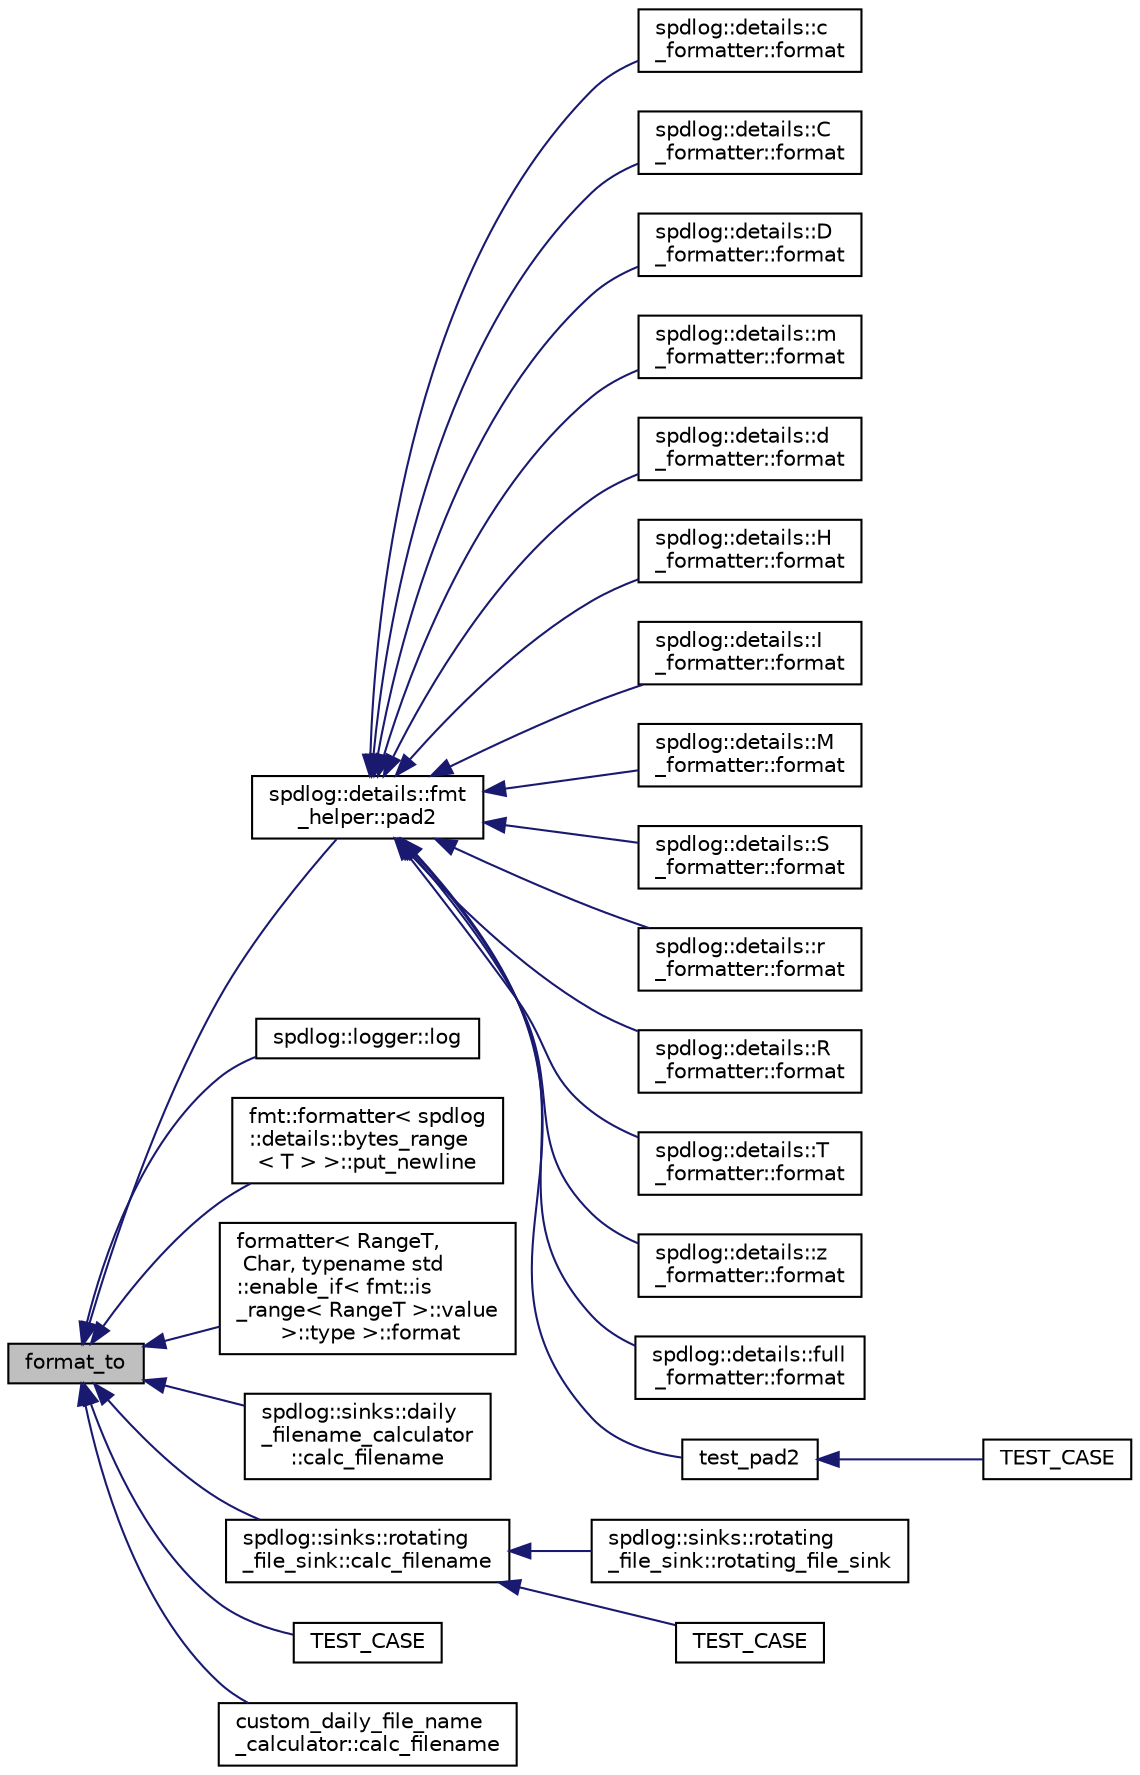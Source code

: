 digraph "format_to"
{
  edge [fontname="Helvetica",fontsize="10",labelfontname="Helvetica",labelfontsize="10"];
  node [fontname="Helvetica",fontsize="10",shape=record];
  rankdir="LR";
  Node1 [label="format_to",height=0.2,width=0.4,color="black", fillcolor="grey75", style="filled" fontcolor="black"];
  Node1 -> Node2 [dir="back",color="midnightblue",fontsize="10",style="solid",fontname="Helvetica"];
  Node2 [label="spdlog::details::fmt\l_helper::pad2",height=0.2,width=0.4,color="black", fillcolor="white", style="filled",URL="$namespacespdlog_1_1details_1_1fmt__helper.html#ae8d7b70c5b54338c0903cf494b06404a"];
  Node2 -> Node3 [dir="back",color="midnightblue",fontsize="10",style="solid",fontname="Helvetica"];
  Node3 [label="spdlog::details::c\l_formatter::format",height=0.2,width=0.4,color="black", fillcolor="white", style="filled",URL="$classspdlog_1_1details_1_1c__formatter.html#a1b09d9e9e1d84b29fc2fb8d37fa07d57"];
  Node2 -> Node4 [dir="back",color="midnightblue",fontsize="10",style="solid",fontname="Helvetica"];
  Node4 [label="spdlog::details::C\l_formatter::format",height=0.2,width=0.4,color="black", fillcolor="white", style="filled",URL="$classspdlog_1_1details_1_1_c__formatter.html#a241d6298edc054937cf40c0d7ed90ae2"];
  Node2 -> Node5 [dir="back",color="midnightblue",fontsize="10",style="solid",fontname="Helvetica"];
  Node5 [label="spdlog::details::D\l_formatter::format",height=0.2,width=0.4,color="black", fillcolor="white", style="filled",URL="$classspdlog_1_1details_1_1_d__formatter.html#a065cf427de180dfee0b6abb642a78cb0"];
  Node2 -> Node6 [dir="back",color="midnightblue",fontsize="10",style="solid",fontname="Helvetica"];
  Node6 [label="spdlog::details::m\l_formatter::format",height=0.2,width=0.4,color="black", fillcolor="white", style="filled",URL="$classspdlog_1_1details_1_1m__formatter.html#a507ce5bc00de736d28d93e5d7307589b"];
  Node2 -> Node7 [dir="back",color="midnightblue",fontsize="10",style="solid",fontname="Helvetica"];
  Node7 [label="spdlog::details::d\l_formatter::format",height=0.2,width=0.4,color="black", fillcolor="white", style="filled",URL="$classspdlog_1_1details_1_1d__formatter.html#ad1c7decfd7bfa7ecd6fd105e2d74bed4"];
  Node2 -> Node8 [dir="back",color="midnightblue",fontsize="10",style="solid",fontname="Helvetica"];
  Node8 [label="spdlog::details::H\l_formatter::format",height=0.2,width=0.4,color="black", fillcolor="white", style="filled",URL="$classspdlog_1_1details_1_1_h__formatter.html#a46e166ed26e90bfe5bbc6b5f83040bef"];
  Node2 -> Node9 [dir="back",color="midnightblue",fontsize="10",style="solid",fontname="Helvetica"];
  Node9 [label="spdlog::details::I\l_formatter::format",height=0.2,width=0.4,color="black", fillcolor="white", style="filled",URL="$classspdlog_1_1details_1_1_i__formatter.html#ab9d6511acc53b2296ecce30f715779c7"];
  Node2 -> Node10 [dir="back",color="midnightblue",fontsize="10",style="solid",fontname="Helvetica"];
  Node10 [label="spdlog::details::M\l_formatter::format",height=0.2,width=0.4,color="black", fillcolor="white", style="filled",URL="$classspdlog_1_1details_1_1_m__formatter.html#ab6c0f013ea2c54cceb4561033d59ca0c"];
  Node2 -> Node11 [dir="back",color="midnightblue",fontsize="10",style="solid",fontname="Helvetica"];
  Node11 [label="spdlog::details::S\l_formatter::format",height=0.2,width=0.4,color="black", fillcolor="white", style="filled",URL="$classspdlog_1_1details_1_1_s__formatter.html#aec1945b20074132e9ebe7d94357081fa"];
  Node2 -> Node12 [dir="back",color="midnightblue",fontsize="10",style="solid",fontname="Helvetica"];
  Node12 [label="spdlog::details::r\l_formatter::format",height=0.2,width=0.4,color="black", fillcolor="white", style="filled",URL="$classspdlog_1_1details_1_1r__formatter.html#a5d4a5d4f5f1285c4a4af104a775e9859"];
  Node2 -> Node13 [dir="back",color="midnightblue",fontsize="10",style="solid",fontname="Helvetica"];
  Node13 [label="spdlog::details::R\l_formatter::format",height=0.2,width=0.4,color="black", fillcolor="white", style="filled",URL="$classspdlog_1_1details_1_1_r__formatter.html#a1fe66a7fbf57ef47faa59e82132e9051"];
  Node2 -> Node14 [dir="back",color="midnightblue",fontsize="10",style="solid",fontname="Helvetica"];
  Node14 [label="spdlog::details::T\l_formatter::format",height=0.2,width=0.4,color="black", fillcolor="white", style="filled",URL="$classspdlog_1_1details_1_1_t__formatter.html#a338d37f02f3a9a4376acc3d4b655eda3"];
  Node2 -> Node15 [dir="back",color="midnightblue",fontsize="10",style="solid",fontname="Helvetica"];
  Node15 [label="spdlog::details::z\l_formatter::format",height=0.2,width=0.4,color="black", fillcolor="white", style="filled",URL="$classspdlog_1_1details_1_1z__formatter.html#ada7a5e9a3c30039cbfb684b7743b8945"];
  Node2 -> Node16 [dir="back",color="midnightblue",fontsize="10",style="solid",fontname="Helvetica"];
  Node16 [label="spdlog::details::full\l_formatter::format",height=0.2,width=0.4,color="black", fillcolor="white", style="filled",URL="$classspdlog_1_1details_1_1full__formatter.html#a11da1d2ec8378841d228df071915da35"];
  Node2 -> Node17 [dir="back",color="midnightblue",fontsize="10",style="solid",fontname="Helvetica"];
  Node17 [label="test_pad2",height=0.2,width=0.4,color="black", fillcolor="white", style="filled",URL="$test__fmt__helper_8cpp.html#a9274f626706cba3f5b932d0b4dc3c766"];
  Node17 -> Node18 [dir="back",color="midnightblue",fontsize="10",style="solid",fontname="Helvetica"];
  Node18 [label="TEST_CASE",height=0.2,width=0.4,color="black", fillcolor="white", style="filled",URL="$test__fmt__helper_8cpp.html#a4957d22c87b180c8d2903cc4cfaf5806"];
  Node1 -> Node19 [dir="back",color="midnightblue",fontsize="10",style="solid",fontname="Helvetica"];
  Node19 [label="spdlog::logger::log",height=0.2,width=0.4,color="black", fillcolor="white", style="filled",URL="$classspdlog_1_1logger.html#a92c2697af57b0f2b98effdcc06f130a1"];
  Node1 -> Node20 [dir="back",color="midnightblue",fontsize="10",style="solid",fontname="Helvetica"];
  Node20 [label="fmt::formatter\< spdlog\l::details::bytes_range\l\< T \> \>::put_newline",height=0.2,width=0.4,color="black", fillcolor="white", style="filled",URL="$structfmt_1_1formatter_3_01spdlog_1_1details_1_1bytes__range_3_01_t_01_4_01_4.html#ae001a71b76b4a56f722a7b91c506e9bf"];
  Node1 -> Node21 [dir="back",color="midnightblue",fontsize="10",style="solid",fontname="Helvetica"];
  Node21 [label="formatter\< RangeT,\l Char, typename std\l::enable_if\< fmt::is\l_range\< RangeT \>::value\l \>::type \>::format",height=0.2,width=0.4,color="black", fillcolor="white", style="filled",URL="$structformatter_3_01_range_t_00_01_char_00_01typename_01std_1_1enable__if_3_01fmt_1_1is__range_338ef07b6d6c7537efaa2c888f2ea4c8d.html#a3fa03f9297c176ec30214531355f9ff3"];
  Node1 -> Node22 [dir="back",color="midnightblue",fontsize="10",style="solid",fontname="Helvetica"];
  Node22 [label="spdlog::sinks::daily\l_filename_calculator\l::calc_filename",height=0.2,width=0.4,color="black", fillcolor="white", style="filled",URL="$structspdlog_1_1sinks_1_1daily__filename__calculator.html#ae8461e586d3426987a3b11a00b158db2"];
  Node1 -> Node23 [dir="back",color="midnightblue",fontsize="10",style="solid",fontname="Helvetica"];
  Node23 [label="spdlog::sinks::rotating\l_file_sink::calc_filename",height=0.2,width=0.4,color="black", fillcolor="white", style="filled",URL="$classspdlog_1_1sinks_1_1rotating__file__sink.html#a05d77d7013bc54f55cac702c122ac1c9"];
  Node23 -> Node24 [dir="back",color="midnightblue",fontsize="10",style="solid",fontname="Helvetica"];
  Node24 [label="spdlog::sinks::rotating\l_file_sink::rotating_file_sink",height=0.2,width=0.4,color="black", fillcolor="white", style="filled",URL="$classspdlog_1_1sinks_1_1rotating__file__sink.html#a0e754181168b32e8b1b60b82c35179e8"];
  Node23 -> Node25 [dir="back",color="midnightblue",fontsize="10",style="solid",fontname="Helvetica"];
  Node25 [label="TEST_CASE",height=0.2,width=0.4,color="black", fillcolor="white", style="filled",URL="$test__file__logging_8cpp.html#ac2b35dc0f728d653edf72bc38bd163bc"];
  Node1 -> Node26 [dir="back",color="midnightblue",fontsize="10",style="solid",fontname="Helvetica"];
  Node26 [label="TEST_CASE",height=0.2,width=0.4,color="black", fillcolor="white", style="filled",URL="$test__file__logging_8cpp.html#a91617979e214fc2c5b038d03cf6020f3"];
  Node1 -> Node27 [dir="back",color="midnightblue",fontsize="10",style="solid",fontname="Helvetica"];
  Node27 [label="custom_daily_file_name\l_calculator::calc_filename",height=0.2,width=0.4,color="black", fillcolor="white", style="filled",URL="$structcustom__daily__file__name__calculator.html#a3d90c6cfa50d0bbfee79e01e14d0f098"];
}
